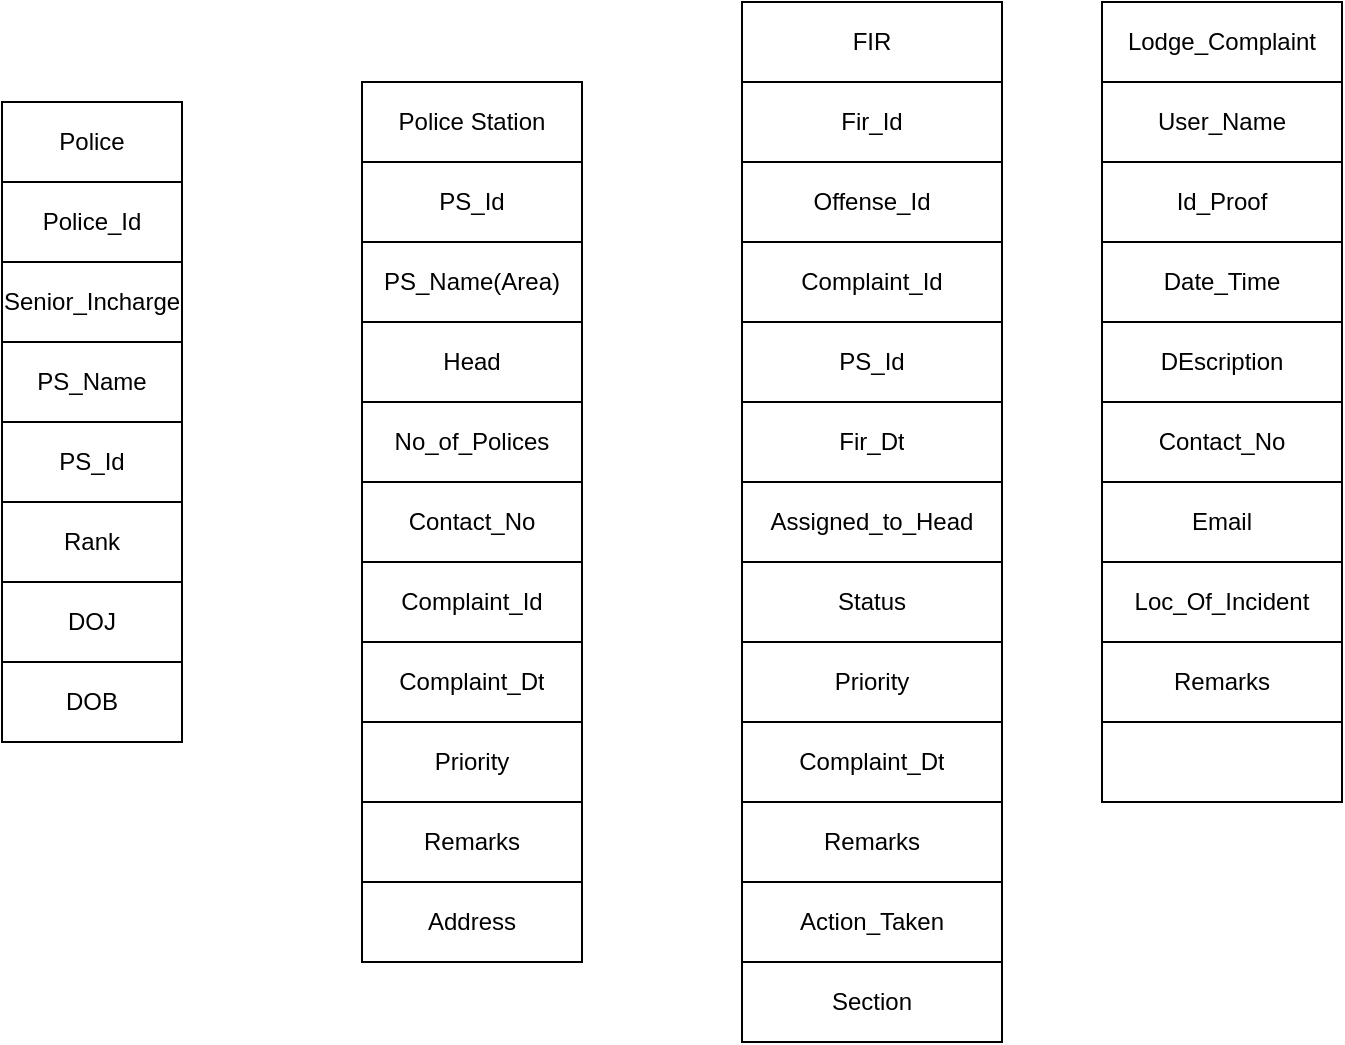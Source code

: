 <mxfile version="14.2.4" type="github"><diagram id="yYAmMzDqvFr-NnLVt_um" name="Page-1"><mxGraphModel dx="868" dy="1594" grid="1" gridSize="10" guides="1" tooltips="1" connect="1" arrows="1" fold="1" page="1" pageScale="1" pageWidth="827" pageHeight="1169" math="0" shadow="0"><root><mxCell id="0"/><mxCell id="1" parent="0"/><mxCell id="rZHMEYCTppyQLj42YsIR-748" value="" style="shape=table;html=1;whiteSpace=wrap;startSize=0;container=1;collapsible=0;childLayout=tableLayout;" vertex="1" parent="1"><mxGeometry x="10" y="-500" width="90" height="320" as="geometry"/></mxCell><mxCell id="rZHMEYCTppyQLj42YsIR-752" value="" style="shape=partialRectangle;html=1;whiteSpace=wrap;collapsible=0;dropTarget=0;pointerEvents=0;fillColor=none;top=0;left=0;bottom=0;right=0;points=[[0,0.5],[1,0.5]];portConstraint=eastwest;" vertex="1" parent="rZHMEYCTppyQLj42YsIR-748"><mxGeometry width="90" height="40" as="geometry"/></mxCell><mxCell id="rZHMEYCTppyQLj42YsIR-753" value="Police" style="shape=partialRectangle;html=1;whiteSpace=wrap;connectable=0;overflow=hidden;fillColor=none;top=0;left=0;bottom=0;right=0;" vertex="1" parent="rZHMEYCTppyQLj42YsIR-752"><mxGeometry width="90" height="40" as="geometry"/></mxCell><mxCell id="rZHMEYCTppyQLj42YsIR-755" value="" style="shape=partialRectangle;html=1;whiteSpace=wrap;collapsible=0;dropTarget=0;pointerEvents=0;fillColor=none;top=0;left=0;bottom=0;right=0;points=[[0,0.5],[1,0.5]];portConstraint=eastwest;" vertex="1" parent="rZHMEYCTppyQLj42YsIR-748"><mxGeometry y="40" width="90" height="40" as="geometry"/></mxCell><mxCell id="rZHMEYCTppyQLj42YsIR-756" value="Police_Id" style="shape=partialRectangle;html=1;whiteSpace=wrap;connectable=0;overflow=hidden;fillColor=none;top=0;left=0;bottom=0;right=0;" vertex="1" parent="rZHMEYCTppyQLj42YsIR-755"><mxGeometry width="90" height="40" as="geometry"/></mxCell><mxCell id="rZHMEYCTppyQLj42YsIR-758" value="" style="shape=partialRectangle;html=1;whiteSpace=wrap;collapsible=0;dropTarget=0;pointerEvents=0;fillColor=none;top=0;left=0;bottom=0;right=0;points=[[0,0.5],[1,0.5]];portConstraint=eastwest;" vertex="1" parent="rZHMEYCTppyQLj42YsIR-748"><mxGeometry y="80" width="90" height="40" as="geometry"/></mxCell><mxCell id="rZHMEYCTppyQLj42YsIR-759" value="Senior_Incharge" style="shape=partialRectangle;html=1;whiteSpace=wrap;connectable=0;overflow=hidden;fillColor=none;top=0;left=0;bottom=0;right=0;" vertex="1" parent="rZHMEYCTppyQLj42YsIR-758"><mxGeometry width="90" height="40" as="geometry"/></mxCell><mxCell id="rZHMEYCTppyQLj42YsIR-761" value="" style="shape=partialRectangle;html=1;whiteSpace=wrap;collapsible=0;dropTarget=0;pointerEvents=0;fillColor=none;top=0;left=0;bottom=0;right=0;points=[[0,0.5],[1,0.5]];portConstraint=eastwest;" vertex="1" parent="rZHMEYCTppyQLj42YsIR-748"><mxGeometry y="120" width="90" height="40" as="geometry"/></mxCell><mxCell id="rZHMEYCTppyQLj42YsIR-762" value="PS_Name" style="shape=partialRectangle;html=1;whiteSpace=wrap;connectable=0;overflow=hidden;fillColor=none;top=0;left=0;bottom=0;right=0;" vertex="1" parent="rZHMEYCTppyQLj42YsIR-761"><mxGeometry width="90" height="40" as="geometry"/></mxCell><mxCell id="rZHMEYCTppyQLj42YsIR-764" value="" style="shape=partialRectangle;html=1;whiteSpace=wrap;collapsible=0;dropTarget=0;pointerEvents=0;fillColor=none;top=0;left=0;bottom=0;right=0;points=[[0,0.5],[1,0.5]];portConstraint=eastwest;" vertex="1" parent="rZHMEYCTppyQLj42YsIR-748"><mxGeometry y="160" width="90" height="40" as="geometry"/></mxCell><mxCell id="rZHMEYCTppyQLj42YsIR-765" value="PS_Id" style="shape=partialRectangle;html=1;whiteSpace=wrap;connectable=0;overflow=hidden;fillColor=none;top=0;left=0;bottom=0;right=0;" vertex="1" parent="rZHMEYCTppyQLj42YsIR-764"><mxGeometry width="90" height="40" as="geometry"/></mxCell><mxCell id="rZHMEYCTppyQLj42YsIR-767" value="" style="shape=partialRectangle;html=1;whiteSpace=wrap;collapsible=0;dropTarget=0;pointerEvents=0;fillColor=none;top=0;left=0;bottom=0;right=0;points=[[0,0.5],[1,0.5]];portConstraint=eastwest;" vertex="1" parent="rZHMEYCTppyQLj42YsIR-748"><mxGeometry y="200" width="90" height="40" as="geometry"/></mxCell><mxCell id="rZHMEYCTppyQLj42YsIR-768" value="Rank" style="shape=partialRectangle;html=1;whiteSpace=wrap;connectable=0;overflow=hidden;fillColor=none;top=0;left=0;bottom=0;right=0;" vertex="1" parent="rZHMEYCTppyQLj42YsIR-767"><mxGeometry width="90" height="40" as="geometry"/></mxCell><mxCell id="rZHMEYCTppyQLj42YsIR-749" value="" style="shape=partialRectangle;html=1;whiteSpace=wrap;collapsible=0;dropTarget=0;pointerEvents=0;fillColor=none;top=0;left=0;bottom=0;right=0;points=[[0,0.5],[1,0.5]];portConstraint=eastwest;" vertex="1" parent="rZHMEYCTppyQLj42YsIR-748"><mxGeometry y="240" width="90" height="40" as="geometry"/></mxCell><mxCell id="rZHMEYCTppyQLj42YsIR-750" value="DOJ" style="shape=partialRectangle;html=1;whiteSpace=wrap;connectable=0;overflow=hidden;fillColor=none;top=0;left=0;bottom=0;right=0;" vertex="1" parent="rZHMEYCTppyQLj42YsIR-749"><mxGeometry width="90" height="40" as="geometry"/></mxCell><mxCell id="rZHMEYCTppyQLj42YsIR-773" style="shape=partialRectangle;html=1;whiteSpace=wrap;collapsible=0;dropTarget=0;pointerEvents=0;fillColor=none;top=0;left=0;bottom=0;right=0;points=[[0,0.5],[1,0.5]];portConstraint=eastwest;" vertex="1" parent="rZHMEYCTppyQLj42YsIR-748"><mxGeometry y="280" width="90" height="40" as="geometry"/></mxCell><mxCell id="rZHMEYCTppyQLj42YsIR-774" value="DOB" style="shape=partialRectangle;html=1;whiteSpace=wrap;connectable=0;overflow=hidden;fillColor=none;top=0;left=0;bottom=0;right=0;" vertex="1" parent="rZHMEYCTppyQLj42YsIR-773"><mxGeometry width="90" height="40" as="geometry"/></mxCell><mxCell id="rZHMEYCTppyQLj42YsIR-776" value="" style="shape=table;html=1;whiteSpace=wrap;startSize=0;container=1;collapsible=0;childLayout=tableLayout;" vertex="1" parent="1"><mxGeometry x="190" y="-510" width="110" height="440" as="geometry"/></mxCell><mxCell id="rZHMEYCTppyQLj42YsIR-777" value="" style="shape=partialRectangle;html=1;whiteSpace=wrap;collapsible=0;dropTarget=0;pointerEvents=0;fillColor=none;top=0;left=0;bottom=0;right=0;points=[[0,0.5],[1,0.5]];portConstraint=eastwest;" vertex="1" parent="rZHMEYCTppyQLj42YsIR-776"><mxGeometry width="110" height="40" as="geometry"/></mxCell><mxCell id="rZHMEYCTppyQLj42YsIR-778" value="Police Station" style="shape=partialRectangle;html=1;whiteSpace=wrap;connectable=0;overflow=hidden;fillColor=none;top=0;left=0;bottom=0;right=0;" vertex="1" parent="rZHMEYCTppyQLj42YsIR-777"><mxGeometry width="110" height="40" as="geometry"/></mxCell><mxCell id="rZHMEYCTppyQLj42YsIR-779" value="" style="shape=partialRectangle;html=1;whiteSpace=wrap;collapsible=0;dropTarget=0;pointerEvents=0;fillColor=none;top=0;left=0;bottom=0;right=0;points=[[0,0.5],[1,0.5]];portConstraint=eastwest;" vertex="1" parent="rZHMEYCTppyQLj42YsIR-776"><mxGeometry y="40" width="110" height="40" as="geometry"/></mxCell><mxCell id="rZHMEYCTppyQLj42YsIR-780" value="PS_Id" style="shape=partialRectangle;html=1;whiteSpace=wrap;connectable=0;overflow=hidden;fillColor=none;top=0;left=0;bottom=0;right=0;" vertex="1" parent="rZHMEYCTppyQLj42YsIR-779"><mxGeometry width="110" height="40" as="geometry"/></mxCell><mxCell id="rZHMEYCTppyQLj42YsIR-781" value="" style="shape=partialRectangle;html=1;whiteSpace=wrap;collapsible=0;dropTarget=0;pointerEvents=0;fillColor=none;top=0;left=0;bottom=0;right=0;points=[[0,0.5],[1,0.5]];portConstraint=eastwest;" vertex="1" parent="rZHMEYCTppyQLj42YsIR-776"><mxGeometry y="80" width="110" height="40" as="geometry"/></mxCell><mxCell id="rZHMEYCTppyQLj42YsIR-782" value="PS_Name(Area)" style="shape=partialRectangle;html=1;whiteSpace=wrap;connectable=0;overflow=hidden;fillColor=none;top=0;left=0;bottom=0;right=0;" vertex="1" parent="rZHMEYCTppyQLj42YsIR-781"><mxGeometry width="110" height="40" as="geometry"/></mxCell><mxCell id="rZHMEYCTppyQLj42YsIR-783" value="" style="shape=partialRectangle;html=1;whiteSpace=wrap;collapsible=0;dropTarget=0;pointerEvents=0;fillColor=none;top=0;left=0;bottom=0;right=0;points=[[0,0.5],[1,0.5]];portConstraint=eastwest;" vertex="1" parent="rZHMEYCTppyQLj42YsIR-776"><mxGeometry y="120" width="110" height="40" as="geometry"/></mxCell><mxCell id="rZHMEYCTppyQLj42YsIR-784" value="Head" style="shape=partialRectangle;html=1;whiteSpace=wrap;connectable=0;overflow=hidden;fillColor=none;top=0;left=0;bottom=0;right=0;" vertex="1" parent="rZHMEYCTppyQLj42YsIR-783"><mxGeometry width="110" height="40" as="geometry"/></mxCell><mxCell id="rZHMEYCTppyQLj42YsIR-785" value="" style="shape=partialRectangle;html=1;whiteSpace=wrap;collapsible=0;dropTarget=0;pointerEvents=0;fillColor=none;top=0;left=0;bottom=0;right=0;points=[[0,0.5],[1,0.5]];portConstraint=eastwest;" vertex="1" parent="rZHMEYCTppyQLj42YsIR-776"><mxGeometry y="160" width="110" height="40" as="geometry"/></mxCell><mxCell id="rZHMEYCTppyQLj42YsIR-786" value="No_of_Polices" style="shape=partialRectangle;html=1;whiteSpace=wrap;connectable=0;overflow=hidden;fillColor=none;top=0;left=0;bottom=0;right=0;" vertex="1" parent="rZHMEYCTppyQLj42YsIR-785"><mxGeometry width="110" height="40" as="geometry"/></mxCell><mxCell id="rZHMEYCTppyQLj42YsIR-787" value="" style="shape=partialRectangle;html=1;whiteSpace=wrap;collapsible=0;dropTarget=0;pointerEvents=0;fillColor=none;top=0;left=0;bottom=0;right=0;points=[[0,0.5],[1,0.5]];portConstraint=eastwest;" vertex="1" parent="rZHMEYCTppyQLj42YsIR-776"><mxGeometry y="200" width="110" height="40" as="geometry"/></mxCell><mxCell id="rZHMEYCTppyQLj42YsIR-788" value="Contact_No" style="shape=partialRectangle;html=1;whiteSpace=wrap;connectable=0;overflow=hidden;fillColor=none;top=0;left=0;bottom=0;right=0;" vertex="1" parent="rZHMEYCTppyQLj42YsIR-787"><mxGeometry width="110" height="40" as="geometry"/></mxCell><mxCell id="rZHMEYCTppyQLj42YsIR-789" value="" style="shape=partialRectangle;html=1;whiteSpace=wrap;collapsible=0;dropTarget=0;pointerEvents=0;fillColor=none;top=0;left=0;bottom=0;right=0;points=[[0,0.5],[1,0.5]];portConstraint=eastwest;" vertex="1" parent="rZHMEYCTppyQLj42YsIR-776"><mxGeometry y="240" width="110" height="40" as="geometry"/></mxCell><mxCell id="rZHMEYCTppyQLj42YsIR-790" value="Complaint_Id" style="shape=partialRectangle;html=1;whiteSpace=wrap;connectable=0;overflow=hidden;fillColor=none;top=0;left=0;bottom=0;right=0;" vertex="1" parent="rZHMEYCTppyQLj42YsIR-789"><mxGeometry width="110" height="40" as="geometry"/></mxCell><mxCell id="rZHMEYCTppyQLj42YsIR-791" value="" style="shape=partialRectangle;html=1;whiteSpace=wrap;collapsible=0;dropTarget=0;pointerEvents=0;fillColor=none;top=0;left=0;bottom=0;right=0;points=[[0,0.5],[1,0.5]];portConstraint=eastwest;" vertex="1" parent="rZHMEYCTppyQLj42YsIR-776"><mxGeometry y="280" width="110" height="40" as="geometry"/></mxCell><mxCell id="rZHMEYCTppyQLj42YsIR-792" value="Complaint_Dt" style="shape=partialRectangle;html=1;whiteSpace=wrap;connectable=0;overflow=hidden;fillColor=none;top=0;left=0;bottom=0;right=0;" vertex="1" parent="rZHMEYCTppyQLj42YsIR-791"><mxGeometry width="110" height="40" as="geometry"/></mxCell><mxCell id="rZHMEYCTppyQLj42YsIR-793" value="" style="shape=partialRectangle;html=1;whiteSpace=wrap;collapsible=0;dropTarget=0;pointerEvents=0;fillColor=none;top=0;left=0;bottom=0;right=0;points=[[0,0.5],[1,0.5]];portConstraint=eastwest;" vertex="1" parent="rZHMEYCTppyQLj42YsIR-776"><mxGeometry y="320" width="110" height="40" as="geometry"/></mxCell><mxCell id="rZHMEYCTppyQLj42YsIR-794" value="Priority" style="shape=partialRectangle;html=1;whiteSpace=wrap;connectable=0;overflow=hidden;fillColor=none;top=0;left=0;bottom=0;right=0;" vertex="1" parent="rZHMEYCTppyQLj42YsIR-793"><mxGeometry width="110" height="40" as="geometry"/></mxCell><mxCell id="rZHMEYCTppyQLj42YsIR-795" value="" style="shape=partialRectangle;html=1;whiteSpace=wrap;collapsible=0;dropTarget=0;pointerEvents=0;fillColor=none;top=0;left=0;bottom=0;right=0;points=[[0,0.5],[1,0.5]];portConstraint=eastwest;" vertex="1" parent="rZHMEYCTppyQLj42YsIR-776"><mxGeometry y="360" width="110" height="40" as="geometry"/></mxCell><mxCell id="rZHMEYCTppyQLj42YsIR-796" value="Remarks" style="shape=partialRectangle;html=1;whiteSpace=wrap;connectable=0;overflow=hidden;fillColor=none;top=0;left=0;bottom=0;right=0;" vertex="1" parent="rZHMEYCTppyQLj42YsIR-795"><mxGeometry width="110" height="40" as="geometry"/></mxCell><mxCell id="rZHMEYCTppyQLj42YsIR-797" value="" style="shape=partialRectangle;html=1;whiteSpace=wrap;collapsible=0;dropTarget=0;pointerEvents=0;fillColor=none;top=0;left=0;bottom=0;right=0;points=[[0,0.5],[1,0.5]];portConstraint=eastwest;" vertex="1" parent="rZHMEYCTppyQLj42YsIR-776"><mxGeometry y="400" width="110" height="40" as="geometry"/></mxCell><mxCell id="rZHMEYCTppyQLj42YsIR-798" value="Address" style="shape=partialRectangle;html=1;whiteSpace=wrap;connectable=0;overflow=hidden;fillColor=none;top=0;left=0;bottom=0;right=0;" vertex="1" parent="rZHMEYCTppyQLj42YsIR-797"><mxGeometry width="110" height="40" as="geometry"/></mxCell><mxCell id="rZHMEYCTppyQLj42YsIR-799" value="" style="shape=table;html=1;whiteSpace=wrap;startSize=0;container=1;collapsible=0;childLayout=tableLayout;" vertex="1" parent="1"><mxGeometry x="380" y="-550" width="130" height="520" as="geometry"/></mxCell><mxCell id="rZHMEYCTppyQLj42YsIR-800" value="" style="shape=partialRectangle;html=1;whiteSpace=wrap;collapsible=0;dropTarget=0;pointerEvents=0;fillColor=none;top=0;left=0;bottom=0;right=0;points=[[0,0.5],[1,0.5]];portConstraint=eastwest;" vertex="1" parent="rZHMEYCTppyQLj42YsIR-799"><mxGeometry width="130" height="40" as="geometry"/></mxCell><mxCell id="rZHMEYCTppyQLj42YsIR-801" value="FIR" style="shape=partialRectangle;html=1;whiteSpace=wrap;connectable=0;overflow=hidden;fillColor=none;top=0;left=0;bottom=0;right=0;" vertex="1" parent="rZHMEYCTppyQLj42YsIR-800"><mxGeometry width="130" height="40" as="geometry"/></mxCell><mxCell id="rZHMEYCTppyQLj42YsIR-802" value="" style="shape=partialRectangle;html=1;whiteSpace=wrap;collapsible=0;dropTarget=0;pointerEvents=0;fillColor=none;top=0;left=0;bottom=0;right=0;points=[[0,0.5],[1,0.5]];portConstraint=eastwest;" vertex="1" parent="rZHMEYCTppyQLj42YsIR-799"><mxGeometry y="40" width="130" height="40" as="geometry"/></mxCell><mxCell id="rZHMEYCTppyQLj42YsIR-803" value="Fir_Id" style="shape=partialRectangle;html=1;whiteSpace=wrap;connectable=0;overflow=hidden;fillColor=none;top=0;left=0;bottom=0;right=0;" vertex="1" parent="rZHMEYCTppyQLj42YsIR-802"><mxGeometry width="130" height="40" as="geometry"/></mxCell><mxCell id="rZHMEYCTppyQLj42YsIR-804" value="" style="shape=partialRectangle;html=1;whiteSpace=wrap;collapsible=0;dropTarget=0;pointerEvents=0;fillColor=none;top=0;left=0;bottom=0;right=0;points=[[0,0.5],[1,0.5]];portConstraint=eastwest;" vertex="1" parent="rZHMEYCTppyQLj42YsIR-799"><mxGeometry y="80" width="130" height="40" as="geometry"/></mxCell><mxCell id="rZHMEYCTppyQLj42YsIR-805" value="Offense_Id" style="shape=partialRectangle;html=1;whiteSpace=wrap;connectable=0;overflow=hidden;fillColor=none;top=0;left=0;bottom=0;right=0;" vertex="1" parent="rZHMEYCTppyQLj42YsIR-804"><mxGeometry width="130" height="40" as="geometry"/></mxCell><mxCell id="rZHMEYCTppyQLj42YsIR-806" value="" style="shape=partialRectangle;html=1;whiteSpace=wrap;collapsible=0;dropTarget=0;pointerEvents=0;fillColor=none;top=0;left=0;bottom=0;right=0;points=[[0,0.5],[1,0.5]];portConstraint=eastwest;" vertex="1" parent="rZHMEYCTppyQLj42YsIR-799"><mxGeometry y="120" width="130" height="40" as="geometry"/></mxCell><mxCell id="rZHMEYCTppyQLj42YsIR-807" value="Complaint_Id" style="shape=partialRectangle;html=1;whiteSpace=wrap;connectable=0;overflow=hidden;fillColor=none;top=0;left=0;bottom=0;right=0;" vertex="1" parent="rZHMEYCTppyQLj42YsIR-806"><mxGeometry width="130" height="40" as="geometry"/></mxCell><mxCell id="rZHMEYCTppyQLj42YsIR-808" value="" style="shape=partialRectangle;html=1;whiteSpace=wrap;collapsible=0;dropTarget=0;pointerEvents=0;fillColor=none;top=0;left=0;bottom=0;right=0;points=[[0,0.5],[1,0.5]];portConstraint=eastwest;" vertex="1" parent="rZHMEYCTppyQLj42YsIR-799"><mxGeometry y="160" width="130" height="40" as="geometry"/></mxCell><mxCell id="rZHMEYCTppyQLj42YsIR-809" value="PS_Id" style="shape=partialRectangle;html=1;whiteSpace=wrap;connectable=0;overflow=hidden;fillColor=none;top=0;left=0;bottom=0;right=0;" vertex="1" parent="rZHMEYCTppyQLj42YsIR-808"><mxGeometry width="130" height="40" as="geometry"/></mxCell><mxCell id="rZHMEYCTppyQLj42YsIR-810" value="" style="shape=partialRectangle;html=1;whiteSpace=wrap;collapsible=0;dropTarget=0;pointerEvents=0;fillColor=none;top=0;left=0;bottom=0;right=0;points=[[0,0.5],[1,0.5]];portConstraint=eastwest;" vertex="1" parent="rZHMEYCTppyQLj42YsIR-799"><mxGeometry y="200" width="130" height="40" as="geometry"/></mxCell><mxCell id="rZHMEYCTppyQLj42YsIR-811" value="Fir_Dt" style="shape=partialRectangle;html=1;whiteSpace=wrap;connectable=0;overflow=hidden;fillColor=none;top=0;left=0;bottom=0;right=0;" vertex="1" parent="rZHMEYCTppyQLj42YsIR-810"><mxGeometry width="130" height="40" as="geometry"/></mxCell><mxCell id="rZHMEYCTppyQLj42YsIR-812" value="" style="shape=partialRectangle;html=1;whiteSpace=wrap;collapsible=0;dropTarget=0;pointerEvents=0;fillColor=none;top=0;left=0;bottom=0;right=0;points=[[0,0.5],[1,0.5]];portConstraint=eastwest;" vertex="1" parent="rZHMEYCTppyQLj42YsIR-799"><mxGeometry y="240" width="130" height="40" as="geometry"/></mxCell><mxCell id="rZHMEYCTppyQLj42YsIR-813" value="Assigned_to_Head" style="shape=partialRectangle;html=1;whiteSpace=wrap;connectable=0;overflow=hidden;fillColor=none;top=0;left=0;bottom=0;right=0;" vertex="1" parent="rZHMEYCTppyQLj42YsIR-812"><mxGeometry width="130" height="40" as="geometry"/></mxCell><mxCell id="rZHMEYCTppyQLj42YsIR-814" value="" style="shape=partialRectangle;html=1;whiteSpace=wrap;collapsible=0;dropTarget=0;pointerEvents=0;fillColor=none;top=0;left=0;bottom=0;right=0;points=[[0,0.5],[1,0.5]];portConstraint=eastwest;" vertex="1" parent="rZHMEYCTppyQLj42YsIR-799"><mxGeometry y="280" width="130" height="40" as="geometry"/></mxCell><mxCell id="rZHMEYCTppyQLj42YsIR-815" value="Status" style="shape=partialRectangle;html=1;whiteSpace=wrap;connectable=0;overflow=hidden;fillColor=none;top=0;left=0;bottom=0;right=0;" vertex="1" parent="rZHMEYCTppyQLj42YsIR-814"><mxGeometry width="130" height="40" as="geometry"/></mxCell><mxCell id="rZHMEYCTppyQLj42YsIR-816" value="" style="shape=partialRectangle;html=1;whiteSpace=wrap;collapsible=0;dropTarget=0;pointerEvents=0;fillColor=none;top=0;left=0;bottom=0;right=0;points=[[0,0.5],[1,0.5]];portConstraint=eastwest;" vertex="1" parent="rZHMEYCTppyQLj42YsIR-799"><mxGeometry y="320" width="130" height="40" as="geometry"/></mxCell><mxCell id="rZHMEYCTppyQLj42YsIR-817" value="Priority" style="shape=partialRectangle;html=1;whiteSpace=wrap;connectable=0;overflow=hidden;fillColor=none;top=0;left=0;bottom=0;right=0;" vertex="1" parent="rZHMEYCTppyQLj42YsIR-816"><mxGeometry width="130" height="40" as="geometry"/></mxCell><mxCell id="rZHMEYCTppyQLj42YsIR-818" value="" style="shape=partialRectangle;html=1;whiteSpace=wrap;collapsible=0;dropTarget=0;pointerEvents=0;fillColor=none;top=0;left=0;bottom=0;right=0;points=[[0,0.5],[1,0.5]];portConstraint=eastwest;" vertex="1" parent="rZHMEYCTppyQLj42YsIR-799"><mxGeometry y="360" width="130" height="40" as="geometry"/></mxCell><mxCell id="rZHMEYCTppyQLj42YsIR-819" value="Complaint_Dt" style="shape=partialRectangle;html=1;whiteSpace=wrap;connectable=0;overflow=hidden;fillColor=none;top=0;left=0;bottom=0;right=0;" vertex="1" parent="rZHMEYCTppyQLj42YsIR-818"><mxGeometry width="130" height="40" as="geometry"/></mxCell><mxCell id="rZHMEYCTppyQLj42YsIR-820" value="" style="shape=partialRectangle;html=1;whiteSpace=wrap;collapsible=0;dropTarget=0;pointerEvents=0;fillColor=none;top=0;left=0;bottom=0;right=0;points=[[0,0.5],[1,0.5]];portConstraint=eastwest;" vertex="1" parent="rZHMEYCTppyQLj42YsIR-799"><mxGeometry y="400" width="130" height="40" as="geometry"/></mxCell><mxCell id="rZHMEYCTppyQLj42YsIR-821" value="Remarks" style="shape=partialRectangle;html=1;whiteSpace=wrap;connectable=0;overflow=hidden;fillColor=none;top=0;left=0;bottom=0;right=0;" vertex="1" parent="rZHMEYCTppyQLj42YsIR-820"><mxGeometry width="130" height="40" as="geometry"/></mxCell><mxCell id="rZHMEYCTppyQLj42YsIR-822" value="" style="shape=partialRectangle;html=1;whiteSpace=wrap;collapsible=0;dropTarget=0;pointerEvents=0;fillColor=none;top=0;left=0;bottom=0;right=0;points=[[0,0.5],[1,0.5]];portConstraint=eastwest;" vertex="1" parent="rZHMEYCTppyQLj42YsIR-799"><mxGeometry y="440" width="130" height="40" as="geometry"/></mxCell><mxCell id="rZHMEYCTppyQLj42YsIR-823" value="Action_Taken" style="shape=partialRectangle;html=1;whiteSpace=wrap;connectable=0;overflow=hidden;fillColor=none;top=0;left=0;bottom=0;right=0;" vertex="1" parent="rZHMEYCTppyQLj42YsIR-822"><mxGeometry width="130" height="40" as="geometry"/></mxCell><mxCell id="rZHMEYCTppyQLj42YsIR-824" value="" style="shape=partialRectangle;html=1;whiteSpace=wrap;collapsible=0;dropTarget=0;pointerEvents=0;fillColor=none;top=0;left=0;bottom=0;right=0;points=[[0,0.5],[1,0.5]];portConstraint=eastwest;" vertex="1" parent="rZHMEYCTppyQLj42YsIR-799"><mxGeometry y="480" width="130" height="40" as="geometry"/></mxCell><mxCell id="rZHMEYCTppyQLj42YsIR-825" value="Section" style="shape=partialRectangle;html=1;whiteSpace=wrap;connectable=0;overflow=hidden;fillColor=none;top=0;left=0;bottom=0;right=0;" vertex="1" parent="rZHMEYCTppyQLj42YsIR-824"><mxGeometry width="130" height="40" as="geometry"/></mxCell><mxCell id="rZHMEYCTppyQLj42YsIR-826" value="" style="shape=table;html=1;whiteSpace=wrap;startSize=0;container=1;collapsible=0;childLayout=tableLayout;" vertex="1" parent="1"><mxGeometry x="560" y="-550" width="120" height="400" as="geometry"/></mxCell><mxCell id="rZHMEYCTppyQLj42YsIR-827" value="" style="shape=partialRectangle;html=1;whiteSpace=wrap;collapsible=0;dropTarget=0;pointerEvents=0;fillColor=none;top=0;left=0;bottom=0;right=0;points=[[0,0.5],[1,0.5]];portConstraint=eastwest;" vertex="1" parent="rZHMEYCTppyQLj42YsIR-826"><mxGeometry width="120" height="40" as="geometry"/></mxCell><mxCell id="rZHMEYCTppyQLj42YsIR-828" value="Lodge_Complaint" style="shape=partialRectangle;html=1;whiteSpace=wrap;connectable=0;overflow=hidden;fillColor=none;top=0;left=0;bottom=0;right=0;" vertex="1" parent="rZHMEYCTppyQLj42YsIR-827"><mxGeometry width="120" height="40" as="geometry"/></mxCell><mxCell id="rZHMEYCTppyQLj42YsIR-829" value="" style="shape=partialRectangle;html=1;whiteSpace=wrap;collapsible=0;dropTarget=0;pointerEvents=0;fillColor=none;top=0;left=0;bottom=0;right=0;points=[[0,0.5],[1,0.5]];portConstraint=eastwest;" vertex="1" parent="rZHMEYCTppyQLj42YsIR-826"><mxGeometry y="40" width="120" height="40" as="geometry"/></mxCell><mxCell id="rZHMEYCTppyQLj42YsIR-830" value="User_Name" style="shape=partialRectangle;html=1;whiteSpace=wrap;connectable=0;overflow=hidden;fillColor=none;top=0;left=0;bottom=0;right=0;" vertex="1" parent="rZHMEYCTppyQLj42YsIR-829"><mxGeometry width="120" height="40" as="geometry"/></mxCell><mxCell id="rZHMEYCTppyQLj42YsIR-831" value="" style="shape=partialRectangle;html=1;whiteSpace=wrap;collapsible=0;dropTarget=0;pointerEvents=0;fillColor=none;top=0;left=0;bottom=0;right=0;points=[[0,0.5],[1,0.5]];portConstraint=eastwest;" vertex="1" parent="rZHMEYCTppyQLj42YsIR-826"><mxGeometry y="80" width="120" height="40" as="geometry"/></mxCell><mxCell id="rZHMEYCTppyQLj42YsIR-832" value="Id_Proof" style="shape=partialRectangle;html=1;whiteSpace=wrap;connectable=0;overflow=hidden;fillColor=none;top=0;left=0;bottom=0;right=0;" vertex="1" parent="rZHMEYCTppyQLj42YsIR-831"><mxGeometry width="120" height="40" as="geometry"/></mxCell><mxCell id="rZHMEYCTppyQLj42YsIR-833" value="" style="shape=partialRectangle;html=1;whiteSpace=wrap;collapsible=0;dropTarget=0;pointerEvents=0;fillColor=none;top=0;left=0;bottom=0;right=0;points=[[0,0.5],[1,0.5]];portConstraint=eastwest;" vertex="1" parent="rZHMEYCTppyQLj42YsIR-826"><mxGeometry y="120" width="120" height="40" as="geometry"/></mxCell><mxCell id="rZHMEYCTppyQLj42YsIR-834" value="Date_Time" style="shape=partialRectangle;html=1;whiteSpace=wrap;connectable=0;overflow=hidden;fillColor=none;top=0;left=0;bottom=0;right=0;" vertex="1" parent="rZHMEYCTppyQLj42YsIR-833"><mxGeometry width="120" height="40" as="geometry"/></mxCell><mxCell id="rZHMEYCTppyQLj42YsIR-835" value="" style="shape=partialRectangle;html=1;whiteSpace=wrap;collapsible=0;dropTarget=0;pointerEvents=0;fillColor=none;top=0;left=0;bottom=0;right=0;points=[[0,0.5],[1,0.5]];portConstraint=eastwest;" vertex="1" parent="rZHMEYCTppyQLj42YsIR-826"><mxGeometry y="160" width="120" height="40" as="geometry"/></mxCell><mxCell id="rZHMEYCTppyQLj42YsIR-836" value="DEscription" style="shape=partialRectangle;html=1;whiteSpace=wrap;connectable=0;overflow=hidden;fillColor=none;top=0;left=0;bottom=0;right=0;" vertex="1" parent="rZHMEYCTppyQLj42YsIR-835"><mxGeometry width="120" height="40" as="geometry"/></mxCell><mxCell id="rZHMEYCTppyQLj42YsIR-837" value="" style="shape=partialRectangle;html=1;whiteSpace=wrap;collapsible=0;dropTarget=0;pointerEvents=0;fillColor=none;top=0;left=0;bottom=0;right=0;points=[[0,0.5],[1,0.5]];portConstraint=eastwest;" vertex="1" parent="rZHMEYCTppyQLj42YsIR-826"><mxGeometry y="200" width="120" height="40" as="geometry"/></mxCell><mxCell id="rZHMEYCTppyQLj42YsIR-838" value="Contact_No" style="shape=partialRectangle;html=1;whiteSpace=wrap;connectable=0;overflow=hidden;fillColor=none;top=0;left=0;bottom=0;right=0;" vertex="1" parent="rZHMEYCTppyQLj42YsIR-837"><mxGeometry width="120" height="40" as="geometry"/></mxCell><mxCell id="rZHMEYCTppyQLj42YsIR-839" value="" style="shape=partialRectangle;html=1;whiteSpace=wrap;collapsible=0;dropTarget=0;pointerEvents=0;fillColor=none;top=0;left=0;bottom=0;right=0;points=[[0,0.5],[1,0.5]];portConstraint=eastwest;" vertex="1" parent="rZHMEYCTppyQLj42YsIR-826"><mxGeometry y="240" width="120" height="40" as="geometry"/></mxCell><mxCell id="rZHMEYCTppyQLj42YsIR-840" value="Email" style="shape=partialRectangle;html=1;whiteSpace=wrap;connectable=0;overflow=hidden;fillColor=none;top=0;left=0;bottom=0;right=0;" vertex="1" parent="rZHMEYCTppyQLj42YsIR-839"><mxGeometry width="120" height="40" as="geometry"/></mxCell><mxCell id="rZHMEYCTppyQLj42YsIR-841" value="" style="shape=partialRectangle;html=1;whiteSpace=wrap;collapsible=0;dropTarget=0;pointerEvents=0;fillColor=none;top=0;left=0;bottom=0;right=0;points=[[0,0.5],[1,0.5]];portConstraint=eastwest;" vertex="1" parent="rZHMEYCTppyQLj42YsIR-826"><mxGeometry y="280" width="120" height="40" as="geometry"/></mxCell><mxCell id="rZHMEYCTppyQLj42YsIR-842" value="Loc_Of_Incident" style="shape=partialRectangle;html=1;whiteSpace=wrap;connectable=0;overflow=hidden;fillColor=none;top=0;left=0;bottom=0;right=0;" vertex="1" parent="rZHMEYCTppyQLj42YsIR-841"><mxGeometry width="120" height="40" as="geometry"/></mxCell><mxCell id="rZHMEYCTppyQLj42YsIR-843" value="" style="shape=partialRectangle;html=1;whiteSpace=wrap;collapsible=0;dropTarget=0;pointerEvents=0;fillColor=none;top=0;left=0;bottom=0;right=0;points=[[0,0.5],[1,0.5]];portConstraint=eastwest;" vertex="1" parent="rZHMEYCTppyQLj42YsIR-826"><mxGeometry y="320" width="120" height="40" as="geometry"/></mxCell><mxCell id="rZHMEYCTppyQLj42YsIR-844" value="Remarks" style="shape=partialRectangle;html=1;whiteSpace=wrap;connectable=0;overflow=hidden;fillColor=none;top=0;left=0;bottom=0;right=0;" vertex="1" parent="rZHMEYCTppyQLj42YsIR-843"><mxGeometry width="120" height="40" as="geometry"/></mxCell><mxCell id="rZHMEYCTppyQLj42YsIR-845" value="" style="shape=partialRectangle;html=1;whiteSpace=wrap;collapsible=0;dropTarget=0;pointerEvents=0;fillColor=none;top=0;left=0;bottom=0;right=0;points=[[0,0.5],[1,0.5]];portConstraint=eastwest;" vertex="1" parent="rZHMEYCTppyQLj42YsIR-826"><mxGeometry y="360" width="120" height="40" as="geometry"/></mxCell><mxCell id="rZHMEYCTppyQLj42YsIR-846" value="" style="shape=partialRectangle;html=1;whiteSpace=wrap;connectable=0;overflow=hidden;fillColor=none;top=0;left=0;bottom=0;right=0;" vertex="1" parent="rZHMEYCTppyQLj42YsIR-845"><mxGeometry width="120" height="40" as="geometry"/></mxCell></root></mxGraphModel></diagram></mxfile>